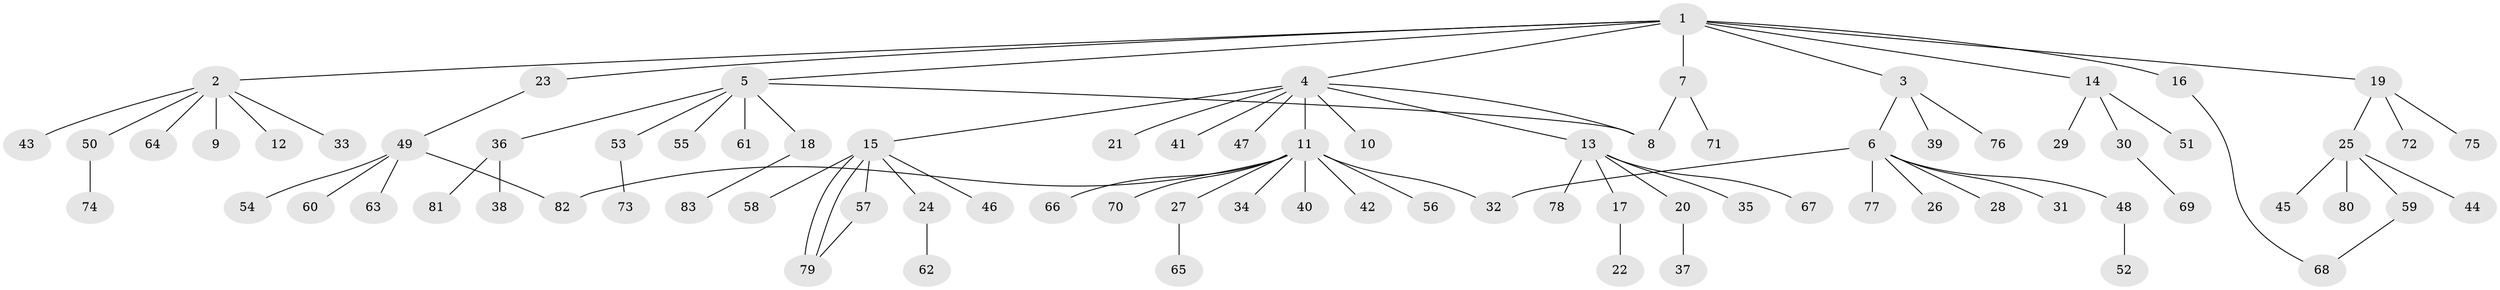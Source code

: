 // Generated by graph-tools (version 1.1) at 2025/11/02/27/25 16:11:12]
// undirected, 83 vertices, 89 edges
graph export_dot {
graph [start="1"]
  node [color=gray90,style=filled];
  1;
  2;
  3;
  4;
  5;
  6;
  7;
  8;
  9;
  10;
  11;
  12;
  13;
  14;
  15;
  16;
  17;
  18;
  19;
  20;
  21;
  22;
  23;
  24;
  25;
  26;
  27;
  28;
  29;
  30;
  31;
  32;
  33;
  34;
  35;
  36;
  37;
  38;
  39;
  40;
  41;
  42;
  43;
  44;
  45;
  46;
  47;
  48;
  49;
  50;
  51;
  52;
  53;
  54;
  55;
  56;
  57;
  58;
  59;
  60;
  61;
  62;
  63;
  64;
  65;
  66;
  67;
  68;
  69;
  70;
  71;
  72;
  73;
  74;
  75;
  76;
  77;
  78;
  79;
  80;
  81;
  82;
  83;
  1 -- 2;
  1 -- 3;
  1 -- 4;
  1 -- 5;
  1 -- 7;
  1 -- 14;
  1 -- 16;
  1 -- 19;
  1 -- 23;
  2 -- 9;
  2 -- 12;
  2 -- 33;
  2 -- 43;
  2 -- 50;
  2 -- 64;
  3 -- 6;
  3 -- 39;
  3 -- 76;
  4 -- 8;
  4 -- 10;
  4 -- 11;
  4 -- 13;
  4 -- 15;
  4 -- 21;
  4 -- 41;
  4 -- 47;
  5 -- 8;
  5 -- 18;
  5 -- 36;
  5 -- 53;
  5 -- 55;
  5 -- 61;
  6 -- 26;
  6 -- 28;
  6 -- 31;
  6 -- 32;
  6 -- 48;
  6 -- 77;
  7 -- 8;
  7 -- 71;
  11 -- 27;
  11 -- 32;
  11 -- 34;
  11 -- 40;
  11 -- 42;
  11 -- 56;
  11 -- 66;
  11 -- 70;
  11 -- 82;
  13 -- 17;
  13 -- 20;
  13 -- 35;
  13 -- 67;
  13 -- 78;
  14 -- 29;
  14 -- 30;
  14 -- 51;
  15 -- 24;
  15 -- 46;
  15 -- 57;
  15 -- 58;
  15 -- 79;
  15 -- 79;
  16 -- 68;
  17 -- 22;
  18 -- 83;
  19 -- 25;
  19 -- 72;
  19 -- 75;
  20 -- 37;
  23 -- 49;
  24 -- 62;
  25 -- 44;
  25 -- 45;
  25 -- 59;
  25 -- 80;
  27 -- 65;
  30 -- 69;
  36 -- 38;
  36 -- 81;
  48 -- 52;
  49 -- 54;
  49 -- 60;
  49 -- 63;
  49 -- 82;
  50 -- 74;
  53 -- 73;
  57 -- 79;
  59 -- 68;
}
